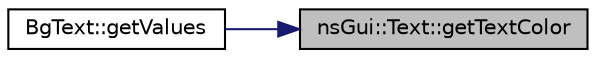 digraph "nsGui::Text::getTextColor"
{
 // LATEX_PDF_SIZE
  edge [fontname="Helvetica",fontsize="10",labelfontname="Helvetica",labelfontsize="10"];
  node [fontname="Helvetica",fontsize="10",shape=record];
  rankdir="RL";
  Node1 [label="nsGui::Text::getTextColor",height=0.2,width=0.4,color="black", fillcolor="grey75", style="filled", fontcolor="black",tooltip="Récupère la couleur du texte."];
  Node1 -> Node2 [dir="back",color="midnightblue",fontsize="10",style="solid",fontname="Helvetica"];
  Node2 [label="BgText::getValues",height=0.2,width=0.4,color="black", fillcolor="white", style="filled",URL="$class_bg_text.html#a01cc8269e39184b805351409aac4feb4",tooltip="Récupère des valeurs dans un vecteur de float pour l'ID spécifié"];
}
